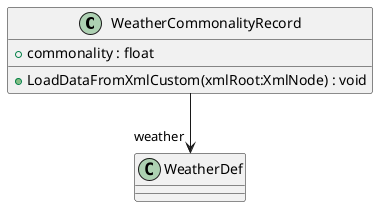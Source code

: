 @startuml
class WeatherCommonalityRecord {
    + commonality : float
    + LoadDataFromXmlCustom(xmlRoot:XmlNode) : void
}
WeatherCommonalityRecord --> "weather" WeatherDef
@enduml
